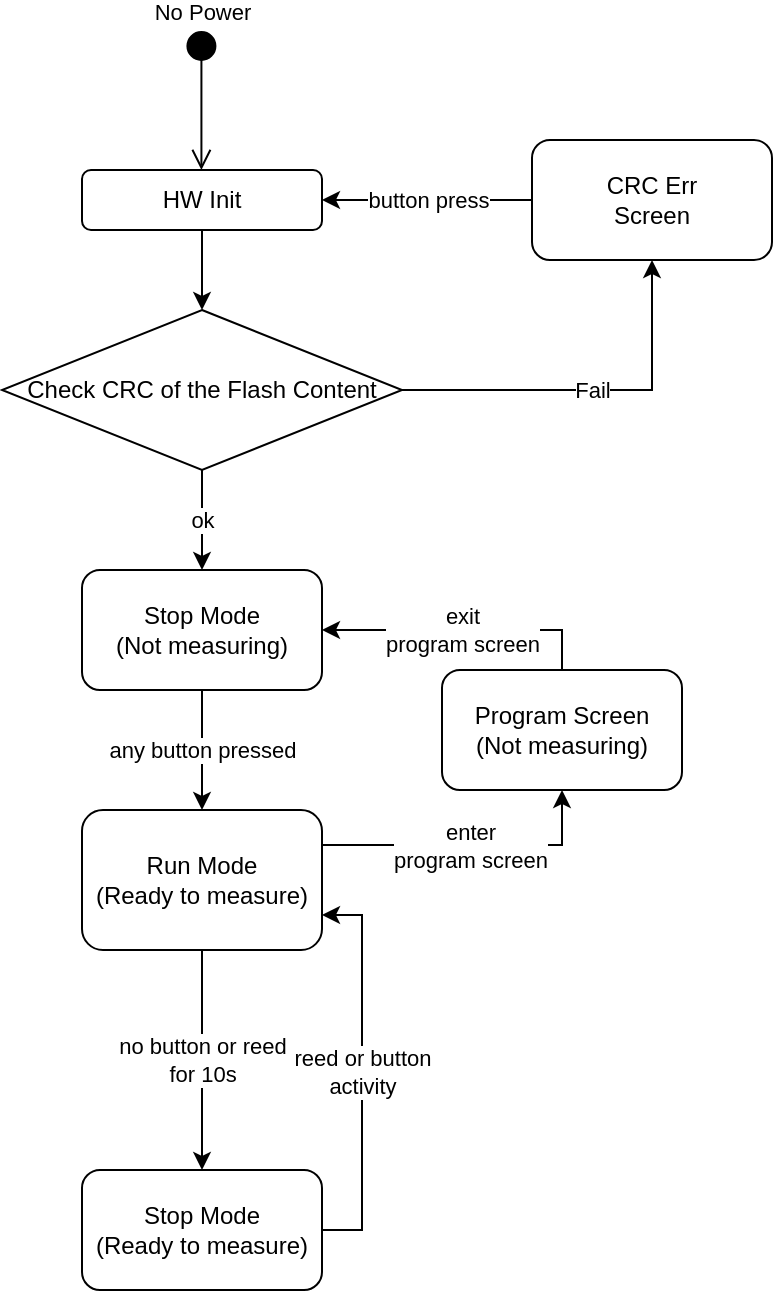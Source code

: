 <mxfile version="21.3.7" type="github">
  <diagram id="2lVPvYAt5jR7z7e0g14L" name="Page-1">
    <mxGraphModel dx="1674" dy="806" grid="1" gridSize="10" guides="1" tooltips="1" connect="1" arrows="1" fold="1" page="1" pageScale="1" pageWidth="850" pageHeight="1100" math="0" shadow="0">
      <root>
        <mxCell id="0" />
        <mxCell id="1" parent="0" />
        <mxCell id="LGQaKnVFktVXffgbWyPW-3" style="edgeStyle=orthogonalEdgeStyle;rounded=0;orthogonalLoop=1;jettySize=auto;html=1;entryX=0.5;entryY=0;entryDx=0;entryDy=0;" parent="1" source="atLUrV1GHqGAp-eZwnpk-1" target="atLUrV1GHqGAp-eZwnpk-2" edge="1">
          <mxGeometry relative="1" as="geometry" />
        </mxCell>
        <mxCell id="atLUrV1GHqGAp-eZwnpk-1" value="HW Init" style="rounded=1;whiteSpace=wrap;html=1;" parent="1" vertex="1">
          <mxGeometry x="140" y="140" width="120" height="30" as="geometry" />
        </mxCell>
        <mxCell id="ocq4hiyoIey7MnQaaA4S-4" value="ok" style="edgeStyle=orthogonalEdgeStyle;rounded=0;orthogonalLoop=1;jettySize=auto;html=1;exitX=0.5;exitY=1;exitDx=0;exitDy=0;entryX=0.5;entryY=0;entryDx=0;entryDy=0;" parent="1" source="atLUrV1GHqGAp-eZwnpk-2" target="ocq4hiyoIey7MnQaaA4S-2" edge="1">
          <mxGeometry relative="1" as="geometry" />
        </mxCell>
        <mxCell id="ocq4hiyoIey7MnQaaA4S-6" value="Fail" style="edgeStyle=orthogonalEdgeStyle;rounded=0;orthogonalLoop=1;jettySize=auto;html=1;exitX=1;exitY=0.5;exitDx=0;exitDy=0;entryX=0.5;entryY=1;entryDx=0;entryDy=0;" parent="1" source="atLUrV1GHqGAp-eZwnpk-2" target="ocq4hiyoIey7MnQaaA4S-1" edge="1">
          <mxGeometry relative="1" as="geometry" />
        </mxCell>
        <mxCell id="atLUrV1GHqGAp-eZwnpk-2" value="Check CRC of the Flash Content" style="rhombus;whiteSpace=wrap;html=1;" parent="1" vertex="1">
          <mxGeometry x="100" y="210" width="200" height="80" as="geometry" />
        </mxCell>
        <mxCell id="LGQaKnVFktVXffgbWyPW-9" value="" style="html=1;verticalAlign=bottom;startArrow=circle;startFill=1;endArrow=open;startSize=6;endSize=8;rounded=0;" parent="1" edge="1">
          <mxGeometry width="80" relative="1" as="geometry">
            <mxPoint x="199.71" y="70" as="sourcePoint" />
            <mxPoint x="199.71" y="140" as="targetPoint" />
          </mxGeometry>
        </mxCell>
        <mxCell id="_qDpWo0x83BWtvbT7pPs-1" value="No Power" style="edgeLabel;html=1;align=center;verticalAlign=middle;resizable=0;points=[];" parent="LGQaKnVFktVXffgbWyPW-9" vertex="1" connectable="0">
          <mxGeometry x="-0.841" y="-2" relative="1" as="geometry">
            <mxPoint x="2" y="-15" as="offset" />
          </mxGeometry>
        </mxCell>
        <mxCell id="ocq4hiyoIey7MnQaaA4S-10" value="button press&lt;br&gt;" style="edgeStyle=orthogonalEdgeStyle;rounded=0;orthogonalLoop=1;jettySize=auto;html=1;entryX=1;entryY=0.5;entryDx=0;entryDy=0;" parent="1" source="ocq4hiyoIey7MnQaaA4S-1" target="atLUrV1GHqGAp-eZwnpk-1" edge="1">
          <mxGeometry relative="1" as="geometry" />
        </mxCell>
        <mxCell id="ocq4hiyoIey7MnQaaA4S-1" value="CRC Err&lt;br&gt;Screen" style="rounded=1;whiteSpace=wrap;html=1;" parent="1" vertex="1">
          <mxGeometry x="365" y="125" width="120" height="60" as="geometry" />
        </mxCell>
        <mxCell id="_qDpWo0x83BWtvbT7pPs-3" value="any button pressed" style="edgeStyle=orthogonalEdgeStyle;rounded=0;orthogonalLoop=1;jettySize=auto;html=1;exitX=0.5;exitY=1;exitDx=0;exitDy=0;entryX=0.5;entryY=0;entryDx=0;entryDy=0;" parent="1" source="ocq4hiyoIey7MnQaaA4S-2" target="_qDpWo0x83BWtvbT7pPs-2" edge="1">
          <mxGeometry relative="1" as="geometry" />
        </mxCell>
        <mxCell id="ocq4hiyoIey7MnQaaA4S-2" value="Stop Mode&lt;br&gt;(Not measuring)" style="rounded=1;whiteSpace=wrap;html=1;" parent="1" vertex="1">
          <mxGeometry x="140" y="340" width="120" height="60" as="geometry" />
        </mxCell>
        <mxCell id="_qDpWo0x83BWtvbT7pPs-10" value="no button or reed&lt;br&gt;for 10s" style="edgeStyle=orthogonalEdgeStyle;rounded=0;orthogonalLoop=1;jettySize=auto;html=1;exitX=0.5;exitY=1;exitDx=0;exitDy=0;entryX=0.5;entryY=0;entryDx=0;entryDy=0;" parent="1" source="_qDpWo0x83BWtvbT7pPs-2" target="_qDpWo0x83BWtvbT7pPs-9" edge="1">
          <mxGeometry relative="1" as="geometry" />
        </mxCell>
        <mxCell id="_qDpWo0x83BWtvbT7pPs-23" value="enter&lt;br&gt;program screen" style="edgeStyle=orthogonalEdgeStyle;rounded=0;orthogonalLoop=1;jettySize=auto;html=1;exitX=1;exitY=0.25;exitDx=0;exitDy=0;entryX=0.5;entryY=1;entryDx=0;entryDy=0;" parent="1" source="_qDpWo0x83BWtvbT7pPs-2" target="_qDpWo0x83BWtvbT7pPs-15" edge="1">
          <mxGeometry relative="1" as="geometry" />
        </mxCell>
        <mxCell id="_qDpWo0x83BWtvbT7pPs-2" value="Run Mode&lt;br&gt;(Ready to measure)" style="rounded=1;whiteSpace=wrap;html=1;" parent="1" vertex="1">
          <mxGeometry x="140" y="460" width="120" height="70" as="geometry" />
        </mxCell>
        <mxCell id="_qDpWo0x83BWtvbT7pPs-17" value="reed or button&lt;br&gt;activity" style="edgeStyle=orthogonalEdgeStyle;rounded=0;orthogonalLoop=1;jettySize=auto;html=1;exitX=1;exitY=0.5;exitDx=0;exitDy=0;entryX=1;entryY=0.75;entryDx=0;entryDy=0;" parent="1" source="_qDpWo0x83BWtvbT7pPs-9" target="_qDpWo0x83BWtvbT7pPs-2" edge="1">
          <mxGeometry relative="1" as="geometry" />
        </mxCell>
        <mxCell id="_qDpWo0x83BWtvbT7pPs-9" value="Stop Mode&lt;br&gt;(Ready to measure)" style="rounded=1;whiteSpace=wrap;html=1;" parent="1" vertex="1">
          <mxGeometry x="140" y="640" width="120" height="60" as="geometry" />
        </mxCell>
        <mxCell id="_qDpWo0x83BWtvbT7pPs-19" value="exit&lt;br&gt;program screen" style="edgeStyle=orthogonalEdgeStyle;rounded=0;orthogonalLoop=1;jettySize=auto;html=1;exitX=0.5;exitY=0;exitDx=0;exitDy=0;entryX=1;entryY=0.5;entryDx=0;entryDy=0;" parent="1" source="_qDpWo0x83BWtvbT7pPs-15" target="ocq4hiyoIey7MnQaaA4S-2" edge="1">
          <mxGeometry relative="1" as="geometry" />
        </mxCell>
        <mxCell id="_qDpWo0x83BWtvbT7pPs-15" value="Program Screen&lt;br&gt;(Not measuring)" style="rounded=1;whiteSpace=wrap;html=1;" parent="1" vertex="1">
          <mxGeometry x="320" y="390" width="120" height="60" as="geometry" />
        </mxCell>
      </root>
    </mxGraphModel>
  </diagram>
</mxfile>
